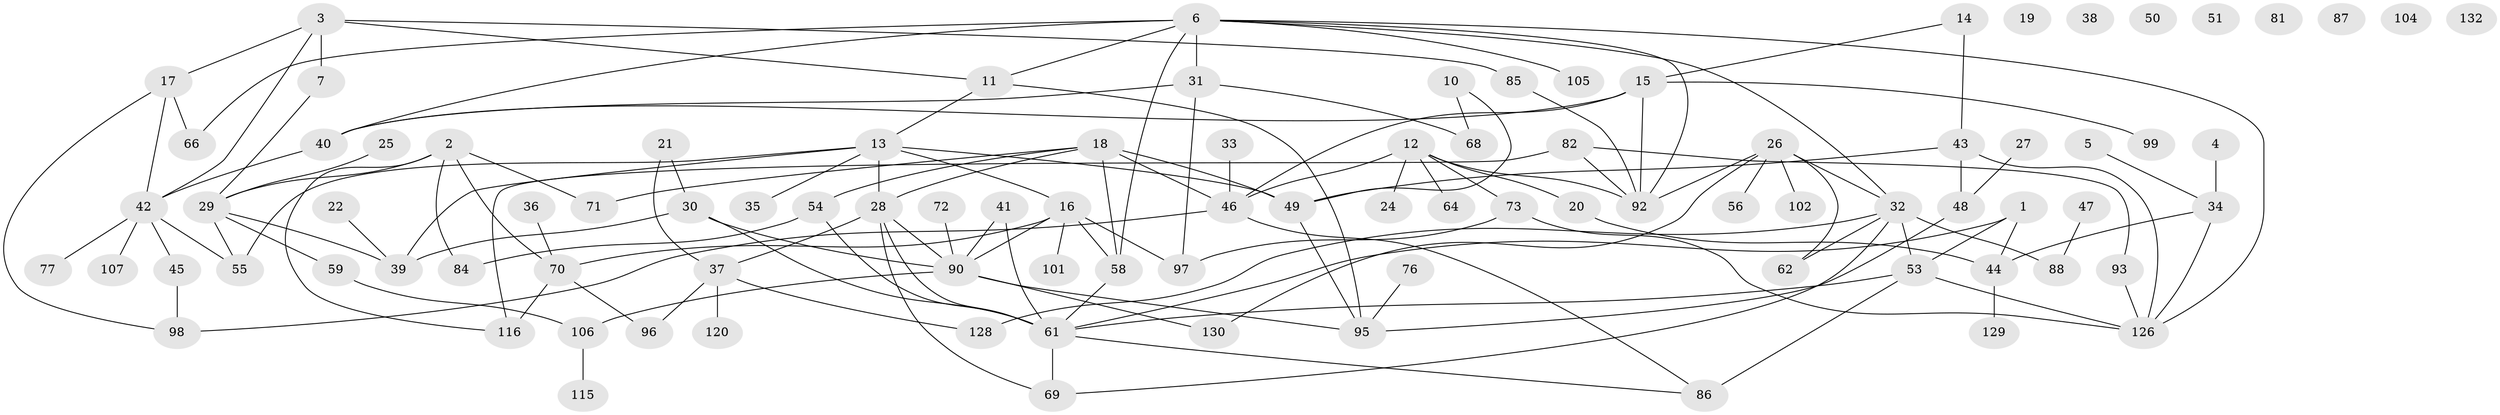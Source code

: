 // Generated by graph-tools (version 1.1) at 2025/23/03/03/25 07:23:26]
// undirected, 95 vertices, 139 edges
graph export_dot {
graph [start="1"]
  node [color=gray90,style=filled];
  1 [super="+75"];
  2 [super="+121"];
  3 [super="+8"];
  4;
  5;
  6 [super="+9"];
  7;
  10 [super="+110"];
  11;
  12 [super="+109"];
  13 [super="+113"];
  14 [super="+65"];
  15 [super="+57"];
  16 [super="+83"];
  17 [super="+125"];
  18 [super="+23"];
  19;
  20;
  21;
  22;
  24;
  25;
  26 [super="+63"];
  27;
  28 [super="+74"];
  29 [super="+94"];
  30 [super="+79"];
  31;
  32 [super="+60"];
  33;
  34 [super="+114"];
  35;
  36;
  37 [super="+78"];
  38;
  39 [super="+117"];
  40 [super="+112"];
  41;
  42 [super="+89"];
  43 [super="+103"];
  44 [super="+124"];
  45;
  46 [super="+52"];
  47;
  48;
  49;
  50;
  51;
  53 [super="+67"];
  54;
  55;
  56;
  58;
  59;
  61 [super="+100"];
  62;
  64;
  66 [super="+91"];
  68;
  69 [super="+80"];
  70 [super="+122"];
  71;
  72;
  73;
  76;
  77;
  81;
  82;
  84 [super="+118"];
  85;
  86 [super="+111"];
  87;
  88;
  90 [super="+119"];
  92 [super="+127"];
  93;
  95 [super="+123"];
  96;
  97;
  98 [super="+108"];
  99;
  101;
  102;
  104;
  105;
  106;
  107;
  115;
  116;
  120;
  126 [super="+131"];
  128;
  129;
  130;
  132;
  1 -- 44;
  1 -- 61;
  1 -- 53;
  2 -- 29;
  2 -- 70;
  2 -- 116;
  2 -- 84;
  2 -- 71;
  3 -- 7;
  3 -- 42;
  3 -- 11;
  3 -- 17;
  3 -- 85;
  4 -- 34;
  5 -- 34;
  6 -- 31;
  6 -- 58;
  6 -- 66;
  6 -- 105;
  6 -- 126;
  6 -- 92;
  6 -- 32;
  6 -- 40;
  6 -- 11;
  7 -- 29;
  10 -- 68;
  10 -- 49;
  11 -- 13;
  11 -- 95;
  12 -- 20;
  12 -- 24;
  12 -- 46;
  12 -- 92;
  12 -- 64;
  12 -- 73;
  13 -- 49;
  13 -- 55;
  13 -- 16;
  13 -- 35;
  13 -- 39;
  13 -- 28;
  14 -- 15;
  14 -- 43;
  15 -- 92;
  15 -- 99;
  15 -- 46;
  15 -- 40;
  16 -- 97;
  16 -- 101;
  16 -- 58;
  16 -- 70;
  16 -- 90;
  17 -- 42;
  17 -- 98;
  17 -- 66;
  18 -- 46 [weight=2];
  18 -- 49;
  18 -- 54;
  18 -- 71;
  18 -- 58;
  18 -- 28;
  20 -- 44;
  21 -- 37;
  21 -- 30;
  22 -- 39;
  25 -- 29;
  26 -- 56;
  26 -- 62;
  26 -- 130;
  26 -- 32;
  26 -- 102;
  26 -- 92;
  27 -- 48;
  28 -- 69;
  28 -- 90;
  28 -- 61;
  28 -- 37;
  29 -- 55;
  29 -- 39;
  29 -- 59;
  30 -- 39;
  30 -- 90;
  30 -- 61;
  31 -- 40;
  31 -- 68;
  31 -- 97;
  32 -- 53;
  32 -- 62;
  32 -- 128;
  32 -- 88;
  32 -- 69;
  33 -- 46;
  34 -- 44;
  34 -- 126;
  36 -- 70;
  37 -- 128;
  37 -- 96;
  37 -- 120;
  40 -- 42;
  41 -- 61;
  41 -- 90;
  42 -- 45;
  42 -- 55;
  42 -- 107;
  42 -- 77;
  43 -- 48;
  43 -- 49;
  43 -- 126;
  44 -- 129;
  45 -- 98;
  46 -- 98;
  46 -- 86;
  47 -- 88;
  48 -- 95;
  49 -- 95;
  53 -- 61;
  53 -- 86;
  53 -- 126;
  54 -- 61;
  54 -- 84;
  58 -- 61;
  59 -- 106;
  61 -- 69;
  61 -- 86;
  70 -- 116;
  70 -- 96;
  72 -- 90;
  73 -- 97;
  73 -- 126;
  76 -- 95;
  82 -- 93;
  82 -- 116;
  82 -- 92;
  85 -- 92;
  90 -- 95;
  90 -- 106;
  90 -- 130;
  93 -- 126;
  106 -- 115;
}
